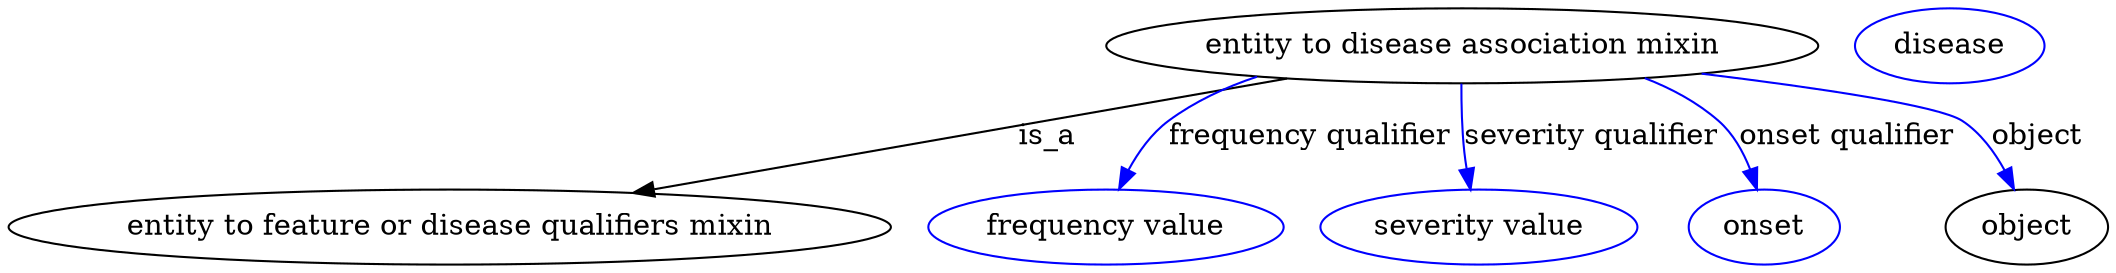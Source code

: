 digraph {
	graph [bb="0,0,801.63,123"];
	node [label="\N"];
	"entity to disease association mixin"	[height=0.5,
		label="entity to disease association mixin",
		pos="553.14,105",
		width=3.683];
	"entity to feature or disease qualifiers mixin"	[height=0.5,
		pos="163.14,18",
		width=4.5315];
	"entity to disease association mixin" -> "entity to feature or disease qualifiers mixin"	[label=is_a,
		lp="393.14,61.5",
		pos="e,233.25,34.281 486.09,89.388 418.7,74.7 314.8,52.055 243.14,36.436"];
	"frequency qualifier"	[color=blue,
		height=0.5,
		label="frequency value",
		pos="412.14,18",
		width=1.8776];
	"entity to disease association mixin" -> "frequency qualifier"	[color=blue,
		label="frequency qualifier",
		lp="498.64,61.5",
		pos="e,420.37,35.99 486.87,89.36 472.91,84.358 458.88,77.732 447.14,69 438.55,62.617 431.3,53.495 425.66,44.785",
		style=solid];
	"severity qualifier"	[color=blue,
		height=0.5,
		label="severity value",
		pos="557.14,18",
		width=1.661];
	"entity to disease association mixin" -> "severity qualifier"	[color=blue,
		label="severity qualifier",
		lp="600.14,61.5",
		pos="e,555.45,36.074 553.2,86.866 553.31,77.208 553.56,64.924 554.14,54 554.27,51.442 554.44,48.781 554.63,46.121",
		style=solid];
	"onset qualifier"	[color=blue,
		height=0.5,
		label=onset,
		pos="668.14,18",
		width=0.81243];
	"entity to disease association mixin" -> "onset qualifier"	[color=blue,
		label="onset qualifier",
		lp="696.14,61.5",
		pos="e,664.2,36.29 614.23,88.984 625.81,84.045 637.12,77.54 646.14,69 652.77,62.72 657.52,54.088 660.88,45.763",
		style=solid];
	object	[height=0.5,
		pos="769.14,18",
		width=0.9027];
	"entity to disease association mixin" -> object	[color=blue,
		label=object,
		lp="770.14,61.5",
		pos="e,763.2,35.989 651.4,92.87 688.04,87.204 724.34,79.303 739.14,69 747.56,63.138 754.01,54.082 758.74,45.278",
		style=solid];
	"entity to disease association mixin_object"	[color=blue,
		height=0.5,
		label=disease,
		pos="740.14,105",
		width=1.011];
}
